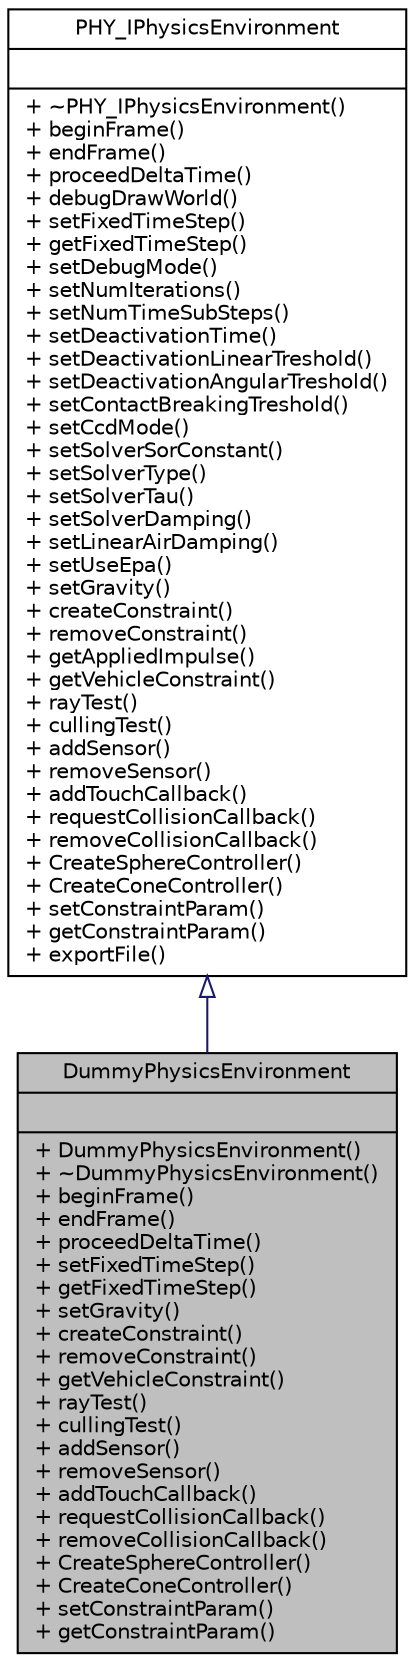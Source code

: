 digraph G
{
  edge [fontname="Helvetica",fontsize="10",labelfontname="Helvetica",labelfontsize="10"];
  node [fontname="Helvetica",fontsize="10",shape=record];
  Node1 [label="{DummyPhysicsEnvironment\n||+ DummyPhysicsEnvironment()\l+ ~DummyPhysicsEnvironment()\l+ beginFrame()\l+ endFrame()\l+ proceedDeltaTime()\l+ setFixedTimeStep()\l+ getFixedTimeStep()\l+ setGravity()\l+ createConstraint()\l+ removeConstraint()\l+ getVehicleConstraint()\l+ rayTest()\l+ cullingTest()\l+ addSensor()\l+ removeSensor()\l+ addTouchCallback()\l+ requestCollisionCallback()\l+ removeCollisionCallback()\l+ CreateSphereController()\l+ CreateConeController()\l+ setConstraintParam()\l+ getConstraintParam()\l}",height=0.2,width=0.4,color="black", fillcolor="grey75", style="filled" fontcolor="black"];
  Node2 -> Node1 [dir=back,color="midnightblue",fontsize="10",style="solid",arrowtail="empty",fontname="Helvetica"];
  Node2 [label="{PHY_IPhysicsEnvironment\n||+ ~PHY_IPhysicsEnvironment()\l+ beginFrame()\l+ endFrame()\l+ proceedDeltaTime()\l+ debugDrawWorld()\l+ setFixedTimeStep()\l+ getFixedTimeStep()\l+ setDebugMode()\l+ setNumIterations()\l+ setNumTimeSubSteps()\l+ setDeactivationTime()\l+ setDeactivationLinearTreshold()\l+ setDeactivationAngularTreshold()\l+ setContactBreakingTreshold()\l+ setCcdMode()\l+ setSolverSorConstant()\l+ setSolverType()\l+ setSolverTau()\l+ setSolverDamping()\l+ setLinearAirDamping()\l+ setUseEpa()\l+ setGravity()\l+ createConstraint()\l+ removeConstraint()\l+ getAppliedImpulse()\l+ getVehicleConstraint()\l+ rayTest()\l+ cullingTest()\l+ addSensor()\l+ removeSensor()\l+ addTouchCallback()\l+ requestCollisionCallback()\l+ removeCollisionCallback()\l+ CreateSphereController()\l+ CreateConeController()\l+ setConstraintParam()\l+ getConstraintParam()\l+ exportFile()\l}",height=0.2,width=0.4,color="black", fillcolor="white", style="filled",URL="$d4/db0/classPHY__IPhysicsEnvironment.html"];
}
